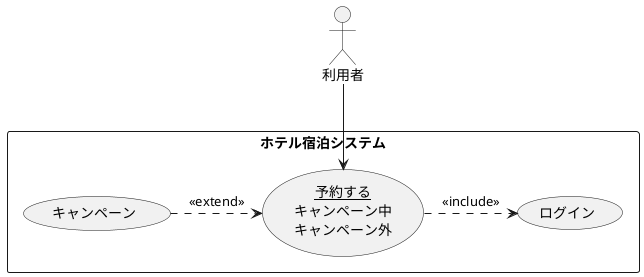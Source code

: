 @startuml ユースケース図
rectangle ホテル宿泊システム{
usecase キャンペーン
usecase ログイン
usecase (<u>予約する</u>\nキャンペーン中\nキャンペーン外) as input
}
利用者-->input
(キャンペーン)  .> input: <<extend>>
input .>ログイン: <<include>>
@enduml